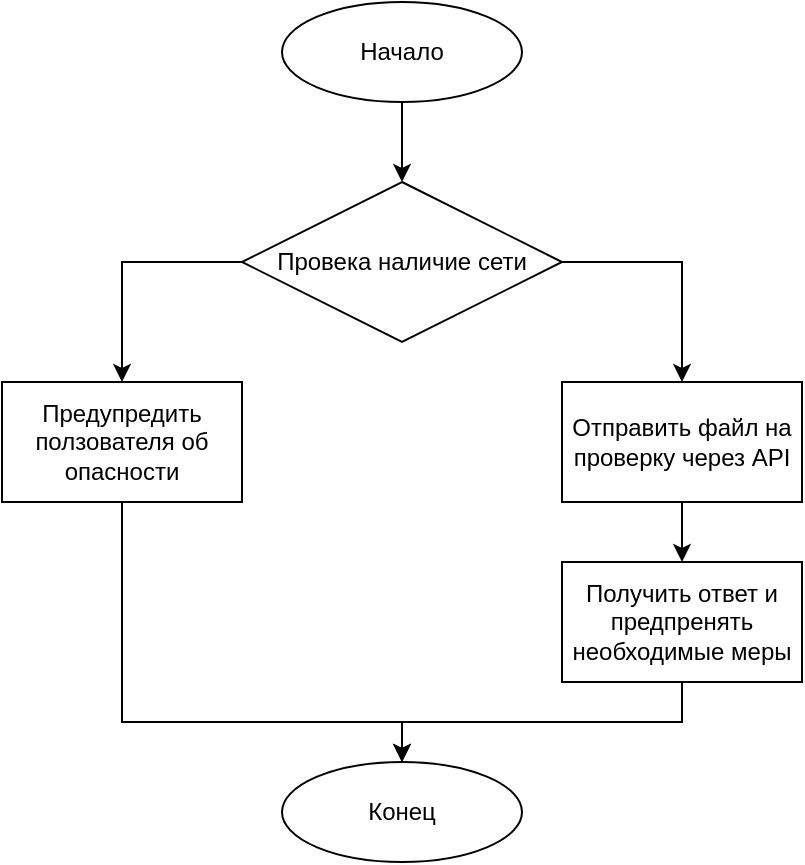 <mxfile version="20.4.1" type="device"><diagram id="-UveNvcPzHbM5Zohcunn" name="Page-1"><mxGraphModel dx="723" dy="410" grid="1" gridSize="10" guides="1" tooltips="1" connect="1" arrows="1" fold="1" page="1" pageScale="1" pageWidth="850" pageHeight="1100" math="0" shadow="0"><root><mxCell id="0"/><mxCell id="1" parent="0"/><mxCell id="zPETd96pUi16MI2tpciO-3" style="edgeStyle=orthogonalEdgeStyle;rounded=0;orthogonalLoop=1;jettySize=auto;html=1;entryX=0.5;entryY=0;entryDx=0;entryDy=0;" edge="1" parent="1" source="fQLCb4s_iTy4shMUChTN-1" target="fQLCb4s_iTy4shMUChTN-3"><mxGeometry relative="1" as="geometry"/></mxCell><mxCell id="fQLCb4s_iTy4shMUChTN-1" value="Начало" style="ellipse;whiteSpace=wrap;html=1;" parent="1" vertex="1"><mxGeometry x="340" y="30" width="120" height="50" as="geometry"/></mxCell><mxCell id="zPETd96pUi16MI2tpciO-4" style="edgeStyle=orthogonalEdgeStyle;rounded=0;orthogonalLoop=1;jettySize=auto;html=1;exitX=0;exitY=0.5;exitDx=0;exitDy=0;entryX=0.5;entryY=0;entryDx=0;entryDy=0;" edge="1" parent="1" source="fQLCb4s_iTy4shMUChTN-3" target="zPETd96pUi16MI2tpciO-1"><mxGeometry relative="1" as="geometry"><mxPoint x="260" y="160" as="targetPoint"/><Array as="points"><mxPoint x="260" y="160"/></Array></mxGeometry></mxCell><mxCell id="zPETd96pUi16MI2tpciO-6" style="edgeStyle=orthogonalEdgeStyle;rounded=0;orthogonalLoop=1;jettySize=auto;html=1;entryX=0.5;entryY=0;entryDx=0;entryDy=0;" edge="1" parent="1" source="fQLCb4s_iTy4shMUChTN-3" target="fQLCb4s_iTy4shMUChTN-4"><mxGeometry relative="1" as="geometry"><mxPoint x="540" y="210" as="targetPoint"/><Array as="points"><mxPoint x="540" y="160"/></Array></mxGeometry></mxCell><mxCell id="fQLCb4s_iTy4shMUChTN-3" value="Провека наличие сети" style="rhombus;whiteSpace=wrap;html=1;" parent="1" vertex="1"><mxGeometry x="320" y="120" width="160" height="80" as="geometry"/></mxCell><mxCell id="zPETd96pUi16MI2tpciO-9" style="edgeStyle=orthogonalEdgeStyle;rounded=0;orthogonalLoop=1;jettySize=auto;html=1;" edge="1" parent="1" source="fQLCb4s_iTy4shMUChTN-4" target="zPETd96pUi16MI2tpciO-8"><mxGeometry relative="1" as="geometry"/></mxCell><mxCell id="fQLCb4s_iTy4shMUChTN-4" value="Отправить файл на проверку через API" style="rounded=0;whiteSpace=wrap;html=1;" parent="1" vertex="1"><mxGeometry x="480" y="220" width="120" height="60" as="geometry"/></mxCell><mxCell id="zPETd96pUi16MI2tpciO-11" style="edgeStyle=orthogonalEdgeStyle;rounded=0;orthogonalLoop=1;jettySize=auto;html=1;entryX=0.5;entryY=0;entryDx=0;entryDy=0;" edge="1" parent="1" source="zPETd96pUi16MI2tpciO-1" target="zPETd96pUi16MI2tpciO-2"><mxGeometry relative="1" as="geometry"><mxPoint x="260" y="390" as="targetPoint"/><Array as="points"><mxPoint x="260" y="390"/><mxPoint x="400" y="390"/></Array></mxGeometry></mxCell><mxCell id="zPETd96pUi16MI2tpciO-1" value="Предупредить ползователя об опасности" style="rounded=0;whiteSpace=wrap;html=1;" vertex="1" parent="1"><mxGeometry x="200" y="220" width="120" height="60" as="geometry"/></mxCell><mxCell id="zPETd96pUi16MI2tpciO-2" value="Конец" style="ellipse;whiteSpace=wrap;html=1;" vertex="1" parent="1"><mxGeometry x="340" y="410" width="120" height="50" as="geometry"/></mxCell><mxCell id="zPETd96pUi16MI2tpciO-10" style="edgeStyle=orthogonalEdgeStyle;rounded=0;orthogonalLoop=1;jettySize=auto;html=1;entryX=0.5;entryY=0;entryDx=0;entryDy=0;" edge="1" parent="1" source="zPETd96pUi16MI2tpciO-8" target="zPETd96pUi16MI2tpciO-2"><mxGeometry relative="1" as="geometry"><mxPoint x="540" y="400" as="targetPoint"/><Array as="points"><mxPoint x="540" y="390"/><mxPoint x="400" y="390"/></Array></mxGeometry></mxCell><mxCell id="zPETd96pUi16MI2tpciO-8" value="Получить ответ и предпренять необходимые меры" style="rounded=0;whiteSpace=wrap;html=1;" vertex="1" parent="1"><mxGeometry x="480" y="310" width="120" height="60" as="geometry"/></mxCell></root></mxGraphModel></diagram></mxfile>